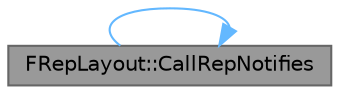 digraph "FRepLayout::CallRepNotifies"
{
 // INTERACTIVE_SVG=YES
 // LATEX_PDF_SIZE
  bgcolor="transparent";
  edge [fontname=Helvetica,fontsize=10,labelfontname=Helvetica,labelfontsize=10];
  node [fontname=Helvetica,fontsize=10,shape=box,height=0.2,width=0.4];
  rankdir="LR";
  Node1 [id="Node000001",label="FRepLayout::CallRepNotifies",height=0.2,width=0.4,color="gray40", fillcolor="grey60", style="filled", fontcolor="black",tooltip="Fire any RepNotifies that have been queued for an object while receiving properties."];
  Node1 -> Node1 [id="edge1_Node000001_Node000001",color="steelblue1",style="solid",tooltip=" "];
}

